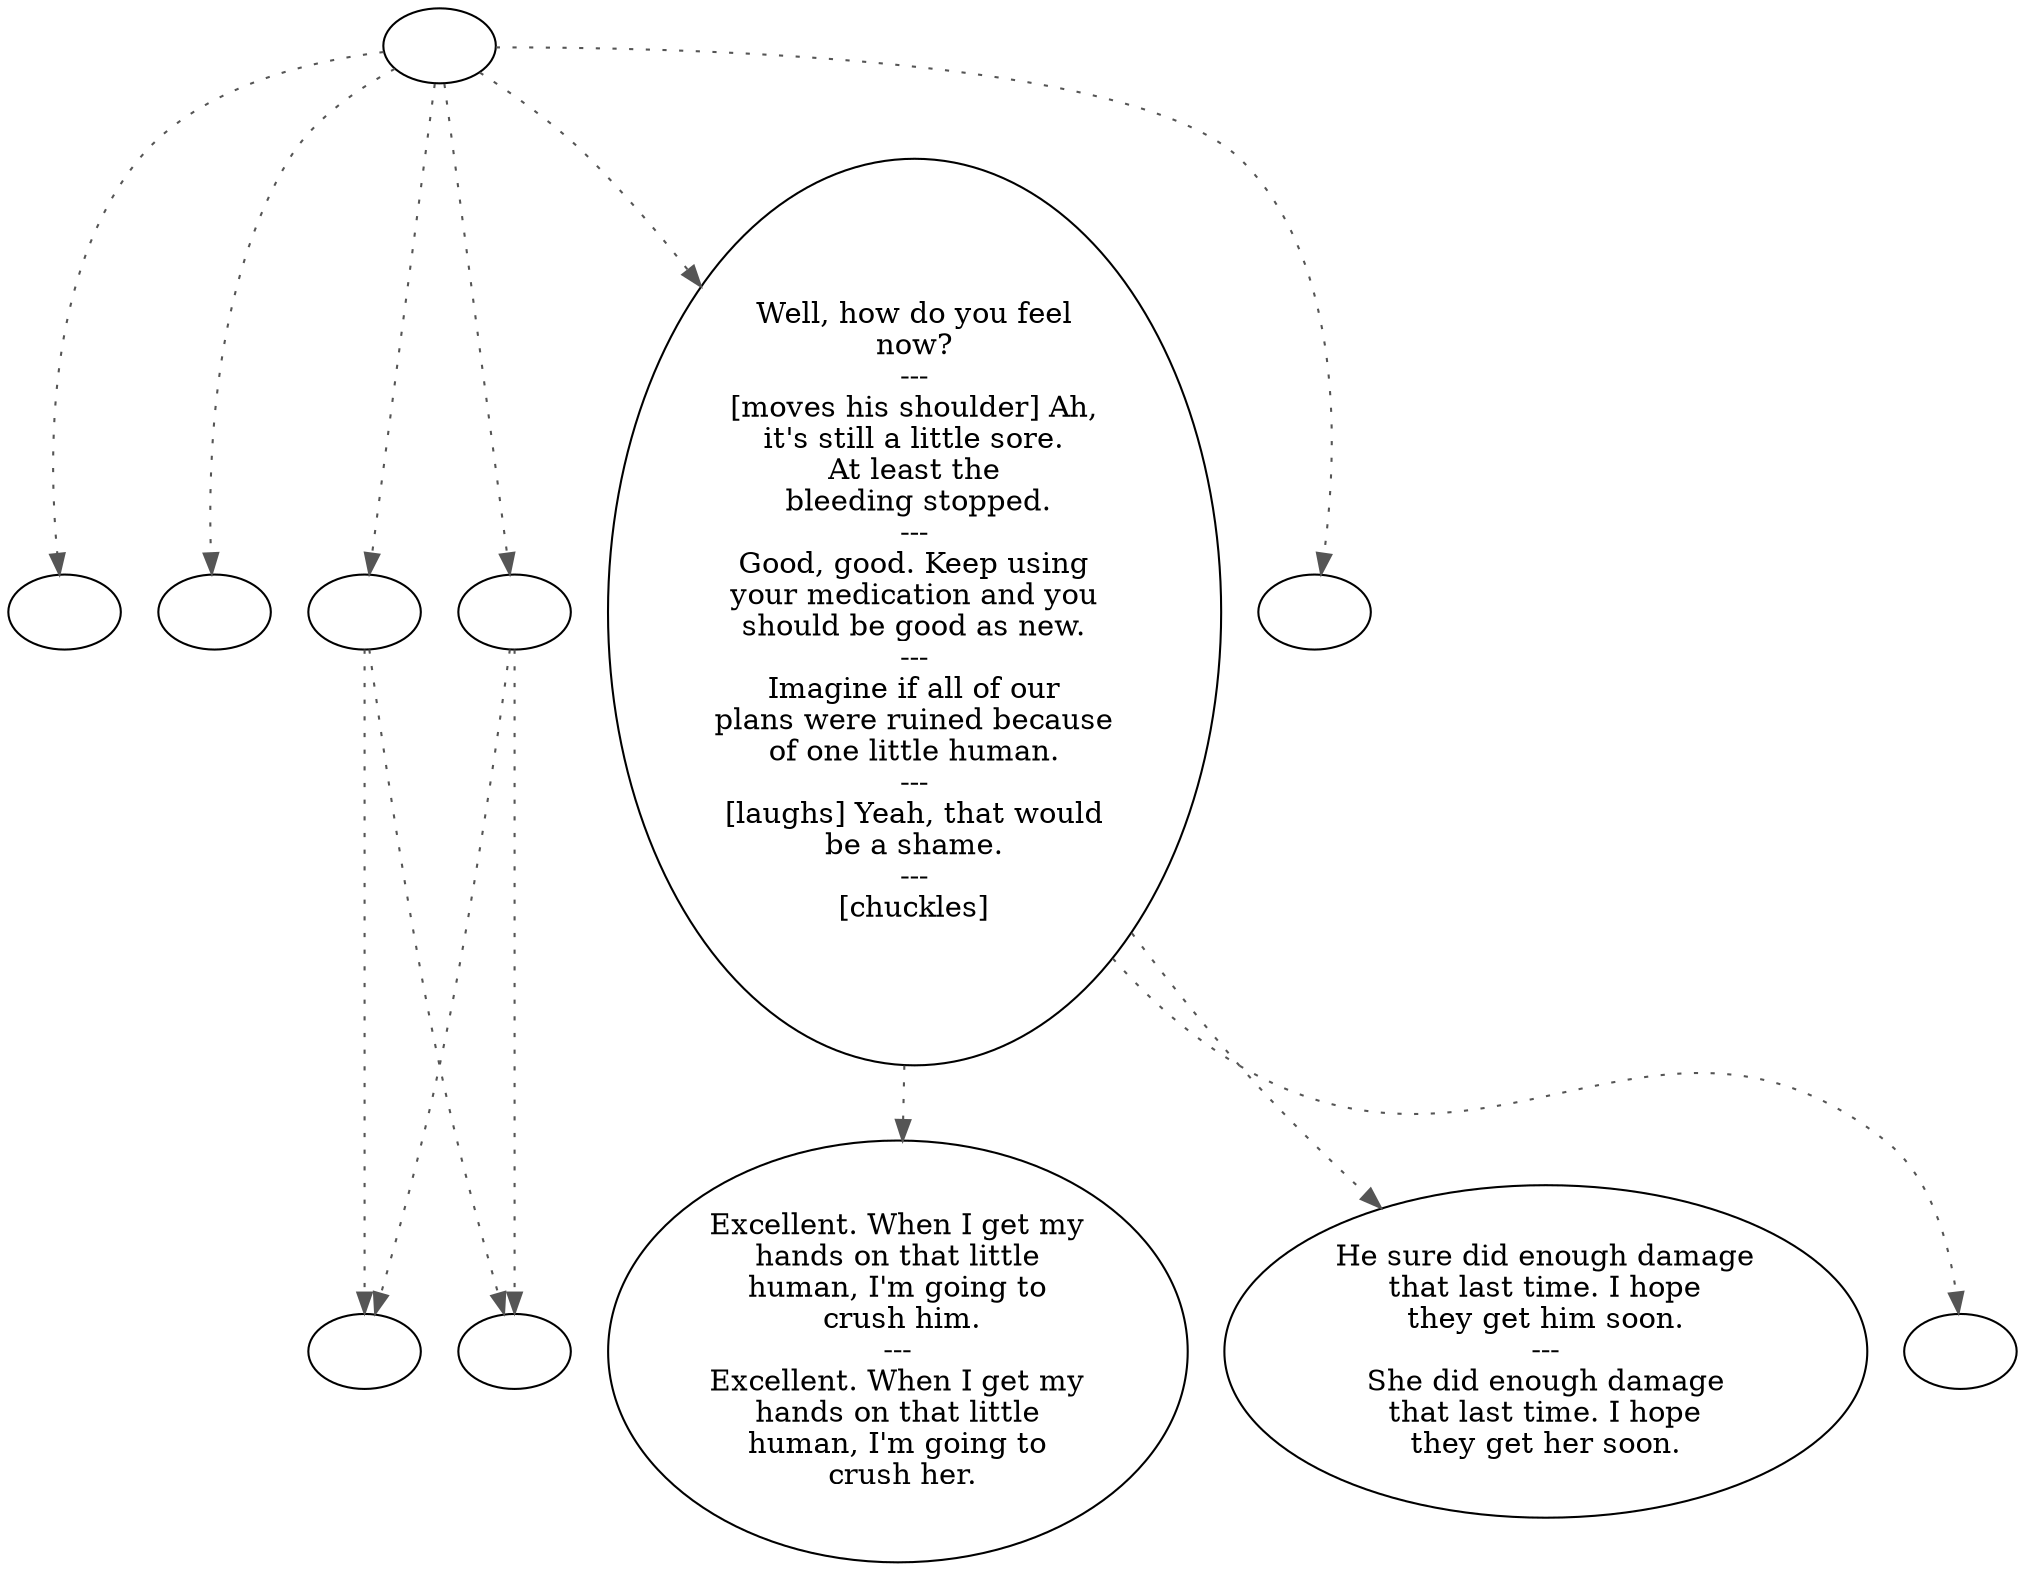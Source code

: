 digraph SMONE {
  "start" [style=filled       fillcolor="#FFFFFF"       color="#000000"]
  "start" -> "look_at_p_proc" [style=dotted color="#555555"]
  "start" -> "pickup_p_proc" [style=dotted color="#555555"]
  "start" -> "talk_p_proc" [style=dotted color="#555555"]
  "start" -> "goto00" [style=dotted color="#555555"]
  "start" -> "critter_p_proc" [style=dotted color="#555555"]
  "start" -> "destroy_p_proc" [style=dotted color="#555555"]
  "start" [label=""]
  "combat" [style=filled       fillcolor="#FFFFFF"       color="#000000"]
  "combat" [label=""]
  "critter_p_proc" [style=filled       fillcolor="#FFFFFF"       color="#000000"]
  "critter_p_proc" -> "zamin" [style=dotted color="#555555"]
  "critter_p_proc" -> "combat" [style=dotted color="#555555"]
  "critter_p_proc" [label=""]
  "pickup_p_proc" [style=filled       fillcolor="#FFFFFF"       color="#000000"]
  "pickup_p_proc" [label=""]
  "talk_p_proc" [style=filled       fillcolor="#FFFFFF"       color="#000000"]
  "talk_p_proc" -> "zamin" [style=dotted color="#555555"]
  "talk_p_proc" -> "combat" [style=dotted color="#555555"]
  "talk_p_proc" [label=""]
  "destroy_p_proc" [style=filled       fillcolor="#FFFFFF"       color="#000000"]
  "destroy_p_proc" [label=""]
  "look_at_p_proc" [style=filled       fillcolor="#FFFFFF"       color="#000000"]
  "look_at_p_proc" [label=""]
  "zamin" [style=filled       fillcolor="#FFFFFF"       color="#000000"]
  "zamin" [label=""]
  "goto00" [style=filled       fillcolor="#FFFFFF"       color="#000000"]
  "goto00" -> "goto01" [style=dotted color="#555555"]
  "goto00" -> "goto02" [style=dotted color="#555555"]
  "goto00" -> "goto03" [style=dotted color="#555555"]
  "goto00" [label="Well, how do you feel\nnow?\n---\n[moves his shoulder] Ah,\nit's still a little sore.\nAt least the\n bleeding stopped.\n---\nGood, good. Keep using\nyour medication and you\nshould be good as new.\n---\nImagine if all of our\nplans were ruined because\nof one little human.\n---\n[laughs] Yeah, that would\nbe a shame.\n---\n[chuckles]"]
  "goto01" [style=filled       fillcolor="#FFFFFF"       color="#000000"]
  "goto01" [label="Excellent. When I get my\nhands on that little\nhuman, I'm going to\n crush him.\n---\nExcellent. When I get my\nhands on that little\nhuman, I'm going to\n crush her."]
  "goto02" [style=filled       fillcolor="#FFFFFF"       color="#000000"]
  "goto02" [label="He sure did enough damage\nthat last time. I hope\nthey get him soon.\n---\nShe did enough damage\nthat last time. I hope\nthey get her soon."]
  "goto03" [style=filled       fillcolor="#FFFFFF"       color="#000000"]
  "goto03" [label=""]
}
